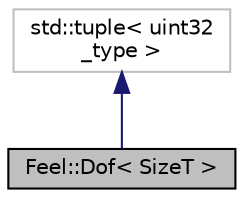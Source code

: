 digraph "Feel::Dof&lt; SizeT &gt;"
{
 // LATEX_PDF_SIZE
  edge [fontname="Helvetica",fontsize="10",labelfontname="Helvetica",labelfontsize="10"];
  node [fontname="Helvetica",fontsize="10",shape=record];
  Node1 [label="Feel::Dof\< SizeT \>",height=0.2,width=0.4,color="black", fillcolor="grey75", style="filled", fontcolor="black",tooltip="class that represents a degree of freedom"];
  Node2 -> Node1 [dir="back",color="midnightblue",fontsize="10",style="solid",fontname="Helvetica"];
  Node2 [label="std::tuple\< uint32\l_type \>",height=0.2,width=0.4,color="grey75", fillcolor="white", style="filled",tooltip=" "];
}
